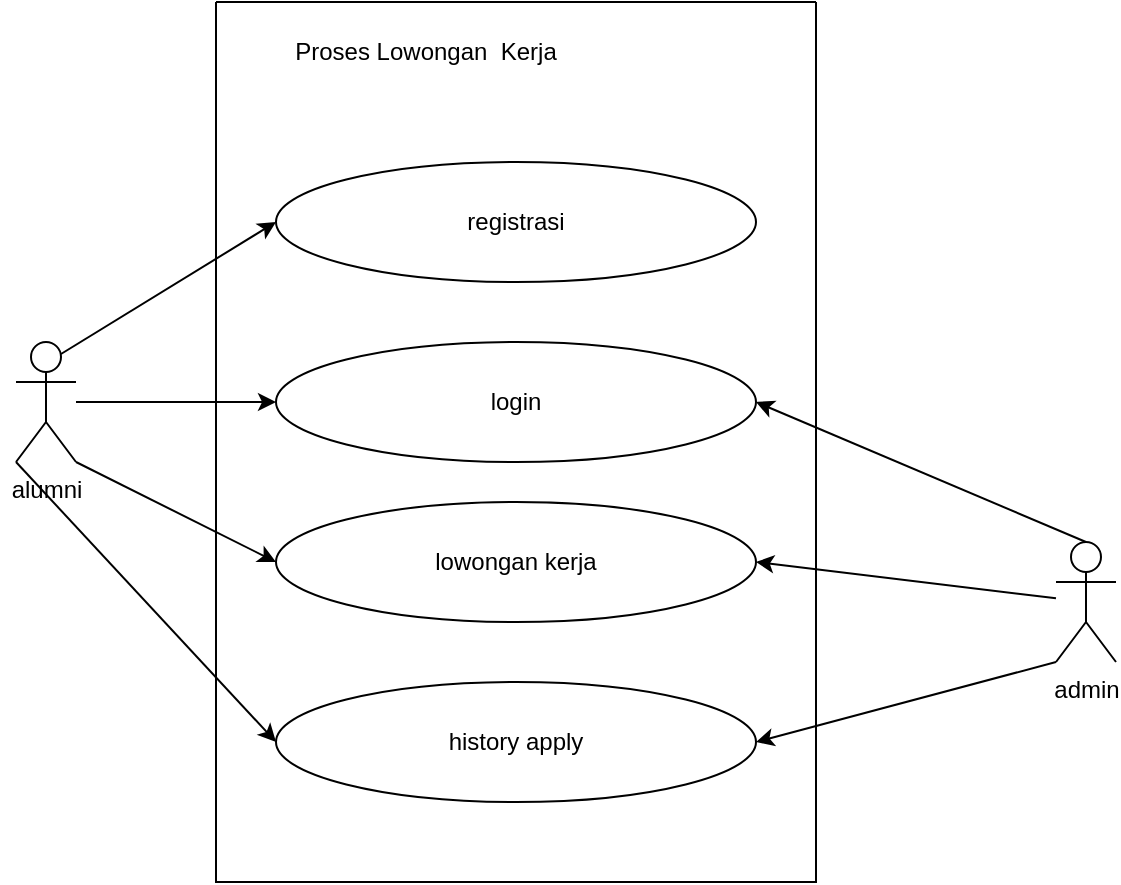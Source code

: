 <mxfile version="20.0.4" type="github"><diagram id="IU8xrknCbxoS3MElJnr0" name="Page-1"><mxGraphModel dx="828" dy="483" grid="1" gridSize="10" guides="1" tooltips="1" connect="1" arrows="1" fold="1" page="1" pageScale="1" pageWidth="850" pageHeight="1100" math="0" shadow="0"><root><mxCell id="0"/><mxCell id="1" parent="0"/><mxCell id="g_g9T-lzfb4vLyNzol36-1" value="alumni" style="shape=umlActor;verticalLabelPosition=bottom;verticalAlign=top;html=1;outlineConnect=0;" parent="1" vertex="1"><mxGeometry x="220" y="250" width="30" height="60" as="geometry"/></mxCell><mxCell id="g_g9T-lzfb4vLyNzol36-2" value="registrasi" style="ellipse;whiteSpace=wrap;html=1;" parent="1" vertex="1"><mxGeometry x="350" y="160" width="240" height="60" as="geometry"/></mxCell><mxCell id="g_g9T-lzfb4vLyNzol36-3" value="login" style="ellipse;whiteSpace=wrap;html=1;" parent="1" vertex="1"><mxGeometry x="350" y="250" width="240" height="60" as="geometry"/></mxCell><mxCell id="g_g9T-lzfb4vLyNzol36-4" value="lowongan kerja" style="ellipse;whiteSpace=wrap;html=1;" parent="1" vertex="1"><mxGeometry x="350" y="330" width="240" height="60" as="geometry"/></mxCell><mxCell id="g_g9T-lzfb4vLyNzol36-5" value="" style="swimlane;startSize=0;" parent="1" vertex="1"><mxGeometry x="320" y="80" width="300" height="440" as="geometry"/></mxCell><mxCell id="g_g9T-lzfb4vLyNzol36-11" value="Proses Lowongan&amp;nbsp; Kerja" style="text;html=1;strokeColor=none;fillColor=none;align=center;verticalAlign=middle;whiteSpace=wrap;rounded=0;" parent="g_g9T-lzfb4vLyNzol36-5" vertex="1"><mxGeometry x="30" y="10" width="150" height="30" as="geometry"/></mxCell><mxCell id="LiSWjm8EIjdbtECCxGNR-2" value="history apply" style="ellipse;whiteSpace=wrap;html=1;" vertex="1" parent="g_g9T-lzfb4vLyNzol36-5"><mxGeometry x="30" y="340" width="240" height="60" as="geometry"/></mxCell><mxCell id="g_g9T-lzfb4vLyNzol36-8" value="" style="endArrow=classic;html=1;rounded=0;exitX=0.75;exitY=0.1;exitDx=0;exitDy=0;exitPerimeter=0;entryX=0;entryY=0.5;entryDx=0;entryDy=0;" parent="1" source="g_g9T-lzfb4vLyNzol36-1" target="g_g9T-lzfb4vLyNzol36-2" edge="1"><mxGeometry width="50" height="50" relative="1" as="geometry"><mxPoint x="390" y="270" as="sourcePoint"/><mxPoint x="440" y="220" as="targetPoint"/></mxGeometry></mxCell><mxCell id="g_g9T-lzfb4vLyNzol36-9" value="" style="endArrow=classic;html=1;rounded=0;entryX=0;entryY=0.5;entryDx=0;entryDy=0;" parent="1" source="g_g9T-lzfb4vLyNzol36-1" target="g_g9T-lzfb4vLyNzol36-3" edge="1"><mxGeometry width="50" height="50" relative="1" as="geometry"><mxPoint x="390" y="270" as="sourcePoint"/><mxPoint x="440" y="220" as="targetPoint"/></mxGeometry></mxCell><mxCell id="g_g9T-lzfb4vLyNzol36-10" value="" style="endArrow=classic;html=1;rounded=0;exitX=1;exitY=1;exitDx=0;exitDy=0;exitPerimeter=0;entryX=0;entryY=0.5;entryDx=0;entryDy=0;" parent="1" source="g_g9T-lzfb4vLyNzol36-1" target="g_g9T-lzfb4vLyNzol36-4" edge="1"><mxGeometry width="50" height="50" relative="1" as="geometry"><mxPoint x="390" y="270" as="sourcePoint"/><mxPoint x="440" y="220" as="targetPoint"/></mxGeometry></mxCell><mxCell id="LiSWjm8EIjdbtECCxGNR-1" value="admin" style="shape=umlActor;verticalLabelPosition=bottom;verticalAlign=top;html=1;outlineConnect=0;" vertex="1" parent="1"><mxGeometry x="740" y="350" width="30" height="60" as="geometry"/></mxCell><mxCell id="LiSWjm8EIjdbtECCxGNR-3" value="" style="endArrow=classic;html=1;rounded=0;entryX=0;entryY=0.5;entryDx=0;entryDy=0;exitX=0;exitY=1;exitDx=0;exitDy=0;exitPerimeter=0;" edge="1" parent="1" source="g_g9T-lzfb4vLyNzol36-1" target="LiSWjm8EIjdbtECCxGNR-2"><mxGeometry width="50" height="50" relative="1" as="geometry"><mxPoint x="490" y="370" as="sourcePoint"/><mxPoint x="540" y="320" as="targetPoint"/></mxGeometry></mxCell><mxCell id="LiSWjm8EIjdbtECCxGNR-4" value="" style="endArrow=classic;html=1;rounded=0;entryX=1;entryY=0.5;entryDx=0;entryDy=0;exitX=0.5;exitY=0;exitDx=0;exitDy=0;exitPerimeter=0;" edge="1" parent="1" source="LiSWjm8EIjdbtECCxGNR-1" target="g_g9T-lzfb4vLyNzol36-3"><mxGeometry width="50" height="50" relative="1" as="geometry"><mxPoint x="490" y="370" as="sourcePoint"/><mxPoint x="540" y="320" as="targetPoint"/></mxGeometry></mxCell><mxCell id="LiSWjm8EIjdbtECCxGNR-6" value="" style="endArrow=classic;html=1;rounded=0;entryX=1;entryY=0.5;entryDx=0;entryDy=0;" edge="1" parent="1" source="LiSWjm8EIjdbtECCxGNR-1" target="g_g9T-lzfb4vLyNzol36-4"><mxGeometry width="50" height="50" relative="1" as="geometry"><mxPoint x="490" y="370" as="sourcePoint"/><mxPoint x="540" y="320" as="targetPoint"/></mxGeometry></mxCell><mxCell id="LiSWjm8EIjdbtECCxGNR-7" value="" style="endArrow=classic;html=1;rounded=0;exitX=0;exitY=1;exitDx=0;exitDy=0;exitPerimeter=0;entryX=1;entryY=0.5;entryDx=0;entryDy=0;" edge="1" parent="1" source="LiSWjm8EIjdbtECCxGNR-1" target="LiSWjm8EIjdbtECCxGNR-2"><mxGeometry width="50" height="50" relative="1" as="geometry"><mxPoint x="490" y="370" as="sourcePoint"/><mxPoint x="540" y="320" as="targetPoint"/></mxGeometry></mxCell></root></mxGraphModel></diagram></mxfile>